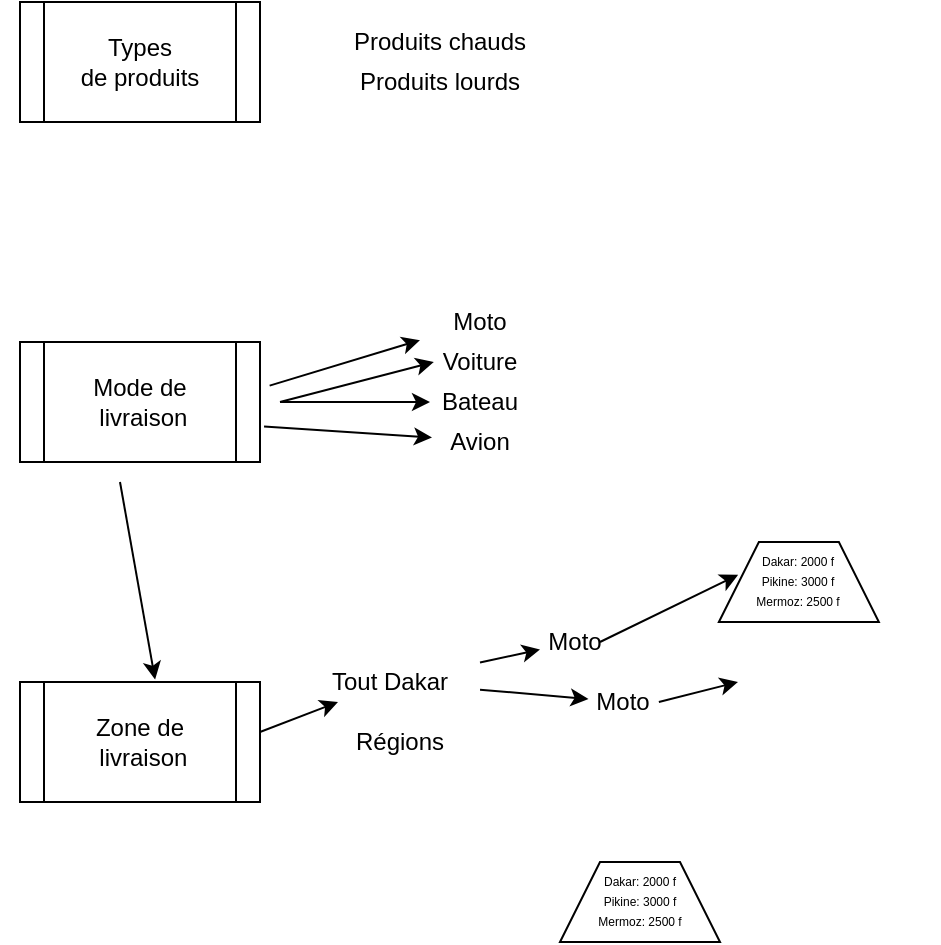 <mxfile>
    <diagram id="L6AAOfipI99f-SL-wvdI" name="Page-1">
        <mxGraphModel dx="430" dy="1463" grid="1" gridSize="10" guides="1" tooltips="1" connect="1" arrows="1" fold="1" page="1" pageScale="1" pageWidth="827" pageHeight="1169" math="0" shadow="0">
            <root>
                <mxCell id="0"/>
                <mxCell id="1" parent="0"/>
                <mxCell id="3" value="" style="shape=process;whiteSpace=wrap;html=1;backgroundOutline=1;" vertex="1" parent="1">
                    <mxGeometry x="380" y="120" width="120" height="60" as="geometry"/>
                </mxCell>
                <mxCell id="4" value="Tout Dakar" style="text;html=1;strokeColor=none;fillColor=none;align=center;verticalAlign=middle;whiteSpace=wrap;rounded=0;" vertex="1" parent="1">
                    <mxGeometry x="520" y="280" width="90" height="20" as="geometry"/>
                </mxCell>
                <mxCell id="5" value="Moto" style="text;html=1;strokeColor=none;fillColor=none;align=center;verticalAlign=middle;whiteSpace=wrap;rounded=0;" vertex="1" parent="1">
                    <mxGeometry x="580" y="100" width="60" height="20" as="geometry"/>
                </mxCell>
                <mxCell id="6" value="Voiture" style="text;html=1;strokeColor=none;fillColor=none;align=center;verticalAlign=middle;whiteSpace=wrap;rounded=0;" vertex="1" parent="1">
                    <mxGeometry x="540" y="120" width="140" height="20" as="geometry"/>
                </mxCell>
                <mxCell id="7" value="" style="shape=process;whiteSpace=wrap;html=1;backgroundOutline=1;" vertex="1" parent="1">
                    <mxGeometry x="380" y="290" width="120" height="60" as="geometry"/>
                </mxCell>
                <mxCell id="8" value="Régions" style="text;html=1;strokeColor=none;fillColor=none;align=center;verticalAlign=middle;whiteSpace=wrap;rounded=0;" vertex="1" parent="1">
                    <mxGeometry x="500" y="310" width="140" height="20" as="geometry"/>
                </mxCell>
                <mxCell id="9" value="" style="shape=trapezoid;perimeter=trapezoidPerimeter;whiteSpace=wrap;html=1;fixedSize=1;fontSize=6;" vertex="1" parent="1">
                    <mxGeometry x="729.44" y="220" width="80" height="40" as="geometry"/>
                </mxCell>
                <mxCell id="10" value="Dakar: 2000 f" style="text;html=1;strokeColor=none;fillColor=none;align=center;verticalAlign=middle;whiteSpace=wrap;rounded=0;fontSize=6;" vertex="1" parent="1">
                    <mxGeometry x="699.44" y="220" width="140" height="20" as="geometry"/>
                </mxCell>
                <mxCell id="11" value="Pikine: 3000 f" style="text;html=1;strokeColor=none;fillColor=none;align=center;verticalAlign=middle;whiteSpace=wrap;rounded=0;fontSize=6;" vertex="1" parent="1">
                    <mxGeometry x="699.44" y="230" width="140" height="20" as="geometry"/>
                </mxCell>
                <mxCell id="12" value="Mermoz: 2500 f" style="text;html=1;strokeColor=none;fillColor=none;align=center;verticalAlign=middle;whiteSpace=wrap;rounded=0;fontSize=6;" vertex="1" parent="1">
                    <mxGeometry x="699.44" y="240" width="140" height="20" as="geometry"/>
                </mxCell>
                <mxCell id="14" value="" style="shape=trapezoid;perimeter=trapezoidPerimeter;whiteSpace=wrap;html=1;fixedSize=1;fontSize=6;" vertex="1" parent="1">
                    <mxGeometry x="650" y="380" width="80" height="40" as="geometry"/>
                </mxCell>
                <mxCell id="15" value="Dakar: 2000 f" style="text;html=1;strokeColor=none;fillColor=none;align=center;verticalAlign=middle;whiteSpace=wrap;rounded=0;fontSize=6;" vertex="1" parent="1">
                    <mxGeometry x="620" y="380" width="140" height="20" as="geometry"/>
                </mxCell>
                <mxCell id="16" value="Pikine: 3000 f" style="text;html=1;strokeColor=none;fillColor=none;align=center;verticalAlign=middle;whiteSpace=wrap;rounded=0;fontSize=6;" vertex="1" parent="1">
                    <mxGeometry x="620" y="390" width="140" height="20" as="geometry"/>
                </mxCell>
                <mxCell id="17" value="Mermoz: 2500 f" style="text;html=1;strokeColor=none;fillColor=none;align=center;verticalAlign=middle;whiteSpace=wrap;rounded=0;fontSize=6;" vertex="1" parent="1">
                    <mxGeometry x="620" y="400" width="140" height="20" as="geometry"/>
                </mxCell>
                <mxCell id="18" value="Mode de&lt;br&gt;&amp;nbsp;livraison" style="text;html=1;strokeColor=none;fillColor=none;align=center;verticalAlign=middle;whiteSpace=wrap;rounded=0;" vertex="1" parent="1">
                    <mxGeometry x="370" y="140" width="140" height="20" as="geometry"/>
                </mxCell>
                <mxCell id="19" value="Zone de&lt;br&gt;&amp;nbsp;livraison" style="text;html=1;strokeColor=none;fillColor=none;align=center;verticalAlign=middle;whiteSpace=wrap;rounded=0;" vertex="1" parent="1">
                    <mxGeometry x="370" y="310" width="140" height="20" as="geometry"/>
                </mxCell>
                <mxCell id="20" value="" style="endArrow=classic;html=1;fontSize=6;exitX=0;exitY=0.25;exitDx=0;exitDy=0;" edge="1" parent="1" source="8" target="4">
                    <mxGeometry width="50" height="50" relative="1" as="geometry">
                        <mxPoint x="570" y="270" as="sourcePoint"/>
                        <mxPoint x="620" y="220" as="targetPoint"/>
                    </mxGeometry>
                </mxCell>
                <mxCell id="21" value="" style="endArrow=classic;html=1;fontSize=6;entryX=0.283;entryY=-0.18;entryDx=0;entryDy=0;entryPerimeter=0;" edge="1" parent="1" target="12">
                    <mxGeometry width="50" height="50" relative="1" as="geometry">
                        <mxPoint x="669.995" y="270" as="sourcePoint"/>
                        <mxPoint x="631.44" y="300" as="targetPoint"/>
                    </mxGeometry>
                </mxCell>
                <mxCell id="22" value="" style="endArrow=classic;html=1;fontSize=6;entryX=0.563;entryY=-0.02;entryDx=0;entryDy=0;entryPerimeter=0;" edge="1" parent="1" target="7">
                    <mxGeometry width="50" height="50" relative="1" as="geometry">
                        <mxPoint x="430" y="190" as="sourcePoint"/>
                        <mxPoint x="562" y="320" as="targetPoint"/>
                    </mxGeometry>
                </mxCell>
                <mxCell id="23" value="" style="shape=process;whiteSpace=wrap;html=1;backgroundOutline=1;" vertex="1" parent="1">
                    <mxGeometry x="380" y="-50" width="120" height="60" as="geometry"/>
                </mxCell>
                <mxCell id="24" value="Produits chauds" style="text;html=1;strokeColor=none;fillColor=none;align=center;verticalAlign=middle;whiteSpace=wrap;rounded=0;" vertex="1" parent="1">
                    <mxGeometry x="520" y="-40" width="140" height="20" as="geometry"/>
                </mxCell>
                <mxCell id="25" value="Produits lourds" style="text;html=1;strokeColor=none;fillColor=none;align=center;verticalAlign=middle;whiteSpace=wrap;rounded=0;" vertex="1" parent="1">
                    <mxGeometry x="520" y="-20" width="140" height="20" as="geometry"/>
                </mxCell>
                <mxCell id="26" value="Types &lt;br&gt;de produits" style="text;html=1;strokeColor=none;fillColor=none;align=center;verticalAlign=middle;whiteSpace=wrap;rounded=0;" vertex="1" parent="1">
                    <mxGeometry x="370" y="-30" width="140" height="20" as="geometry"/>
                </mxCell>
                <mxCell id="27" value="Bateau" style="text;html=1;strokeColor=none;fillColor=none;align=center;verticalAlign=middle;whiteSpace=wrap;rounded=0;" vertex="1" parent="1">
                    <mxGeometry x="585" y="140" width="50" height="20" as="geometry"/>
                </mxCell>
                <mxCell id="28" value="Avion" style="text;html=1;strokeColor=none;fillColor=none;align=center;verticalAlign=middle;whiteSpace=wrap;rounded=0;" vertex="1" parent="1">
                    <mxGeometry x="590" y="160" width="40" height="20" as="geometry"/>
                </mxCell>
                <mxCell id="29" value="" style="endArrow=classic;html=1;fontSize=6;exitX=0.963;exitY=0.09;exitDx=0;exitDy=0;exitPerimeter=0;" edge="1" parent="1" source="18" target="5">
                    <mxGeometry width="50" height="50" relative="1" as="geometry">
                        <mxPoint x="510" y="170" as="sourcePoint"/>
                        <mxPoint x="560" y="120" as="targetPoint"/>
                    </mxGeometry>
                </mxCell>
                <mxCell id="30" value="" style="endArrow=classic;html=1;fontSize=6;exitX=1;exitY=0.5;exitDx=0;exitDy=0;" edge="1" parent="1" source="18">
                    <mxGeometry width="50" height="50" relative="1" as="geometry">
                        <mxPoint x="510" y="150" as="sourcePoint"/>
                        <mxPoint x="586.925" y="130" as="targetPoint"/>
                    </mxGeometry>
                </mxCell>
                <mxCell id="31" value="" style="endArrow=classic;html=1;fontSize=6;" edge="1" parent="1" source="18" target="27">
                    <mxGeometry width="50" height="50" relative="1" as="geometry">
                        <mxPoint x="524.82" y="161.8" as="sourcePoint"/>
                        <mxPoint x="596.925" y="140" as="targetPoint"/>
                    </mxGeometry>
                </mxCell>
                <mxCell id="33" value="" style="endArrow=classic;html=1;fontSize=6;exitX=0.943;exitY=1.11;exitDx=0;exitDy=0;exitPerimeter=0;entryX=-0.1;entryY=0.39;entryDx=0;entryDy=0;entryPerimeter=0;" edge="1" parent="1" source="18" target="28">
                    <mxGeometry width="50" height="50" relative="1" as="geometry">
                        <mxPoint x="520" y="160" as="sourcePoint"/>
                        <mxPoint x="595" y="160" as="targetPoint"/>
                    </mxGeometry>
                </mxCell>
                <mxCell id="34" value="Moto" style="text;html=1;strokeColor=none;fillColor=none;align=center;verticalAlign=middle;whiteSpace=wrap;rounded=0;" vertex="1" parent="1">
                    <mxGeometry x="640" y="260" width="35.18" height="20" as="geometry"/>
                </mxCell>
                <mxCell id="35" value="" style="endArrow=classic;html=1;fontSize=6;" edge="1" parent="1" target="34" source="4">
                    <mxGeometry width="50" height="50" relative="1" as="geometry">
                        <mxPoint x="590" y="277" as="sourcePoint"/>
                        <mxPoint x="655.18" y="270" as="targetPoint"/>
                    </mxGeometry>
                </mxCell>
                <mxCell id="39" value="" style="endArrow=classic;html=1;fontSize=6;exitX=1;exitY=0.5;exitDx=0;exitDy=0;" edge="1" parent="1" source="40">
                    <mxGeometry width="50" height="50" relative="1" as="geometry">
                        <mxPoint x="669.995" y="288.2" as="sourcePoint"/>
                        <mxPoint x="739" y="290" as="targetPoint"/>
                    </mxGeometry>
                </mxCell>
                <mxCell id="40" value="Moto" style="text;html=1;strokeColor=none;fillColor=none;align=center;verticalAlign=middle;whiteSpace=wrap;rounded=0;" vertex="1" parent="1">
                    <mxGeometry x="664.26" y="290" width="35.18" height="20" as="geometry"/>
                </mxCell>
                <mxCell id="41" value="" style="endArrow=classic;html=1;fontSize=6;" edge="1" parent="1" target="40" source="4">
                    <mxGeometry width="50" height="50" relative="1" as="geometry">
                        <mxPoint x="600" y="310.0" as="sourcePoint"/>
                        <mxPoint x="655.18" y="288.2" as="targetPoint"/>
                    </mxGeometry>
                </mxCell>
            </root>
        </mxGraphModel>
    </diagram>
</mxfile>